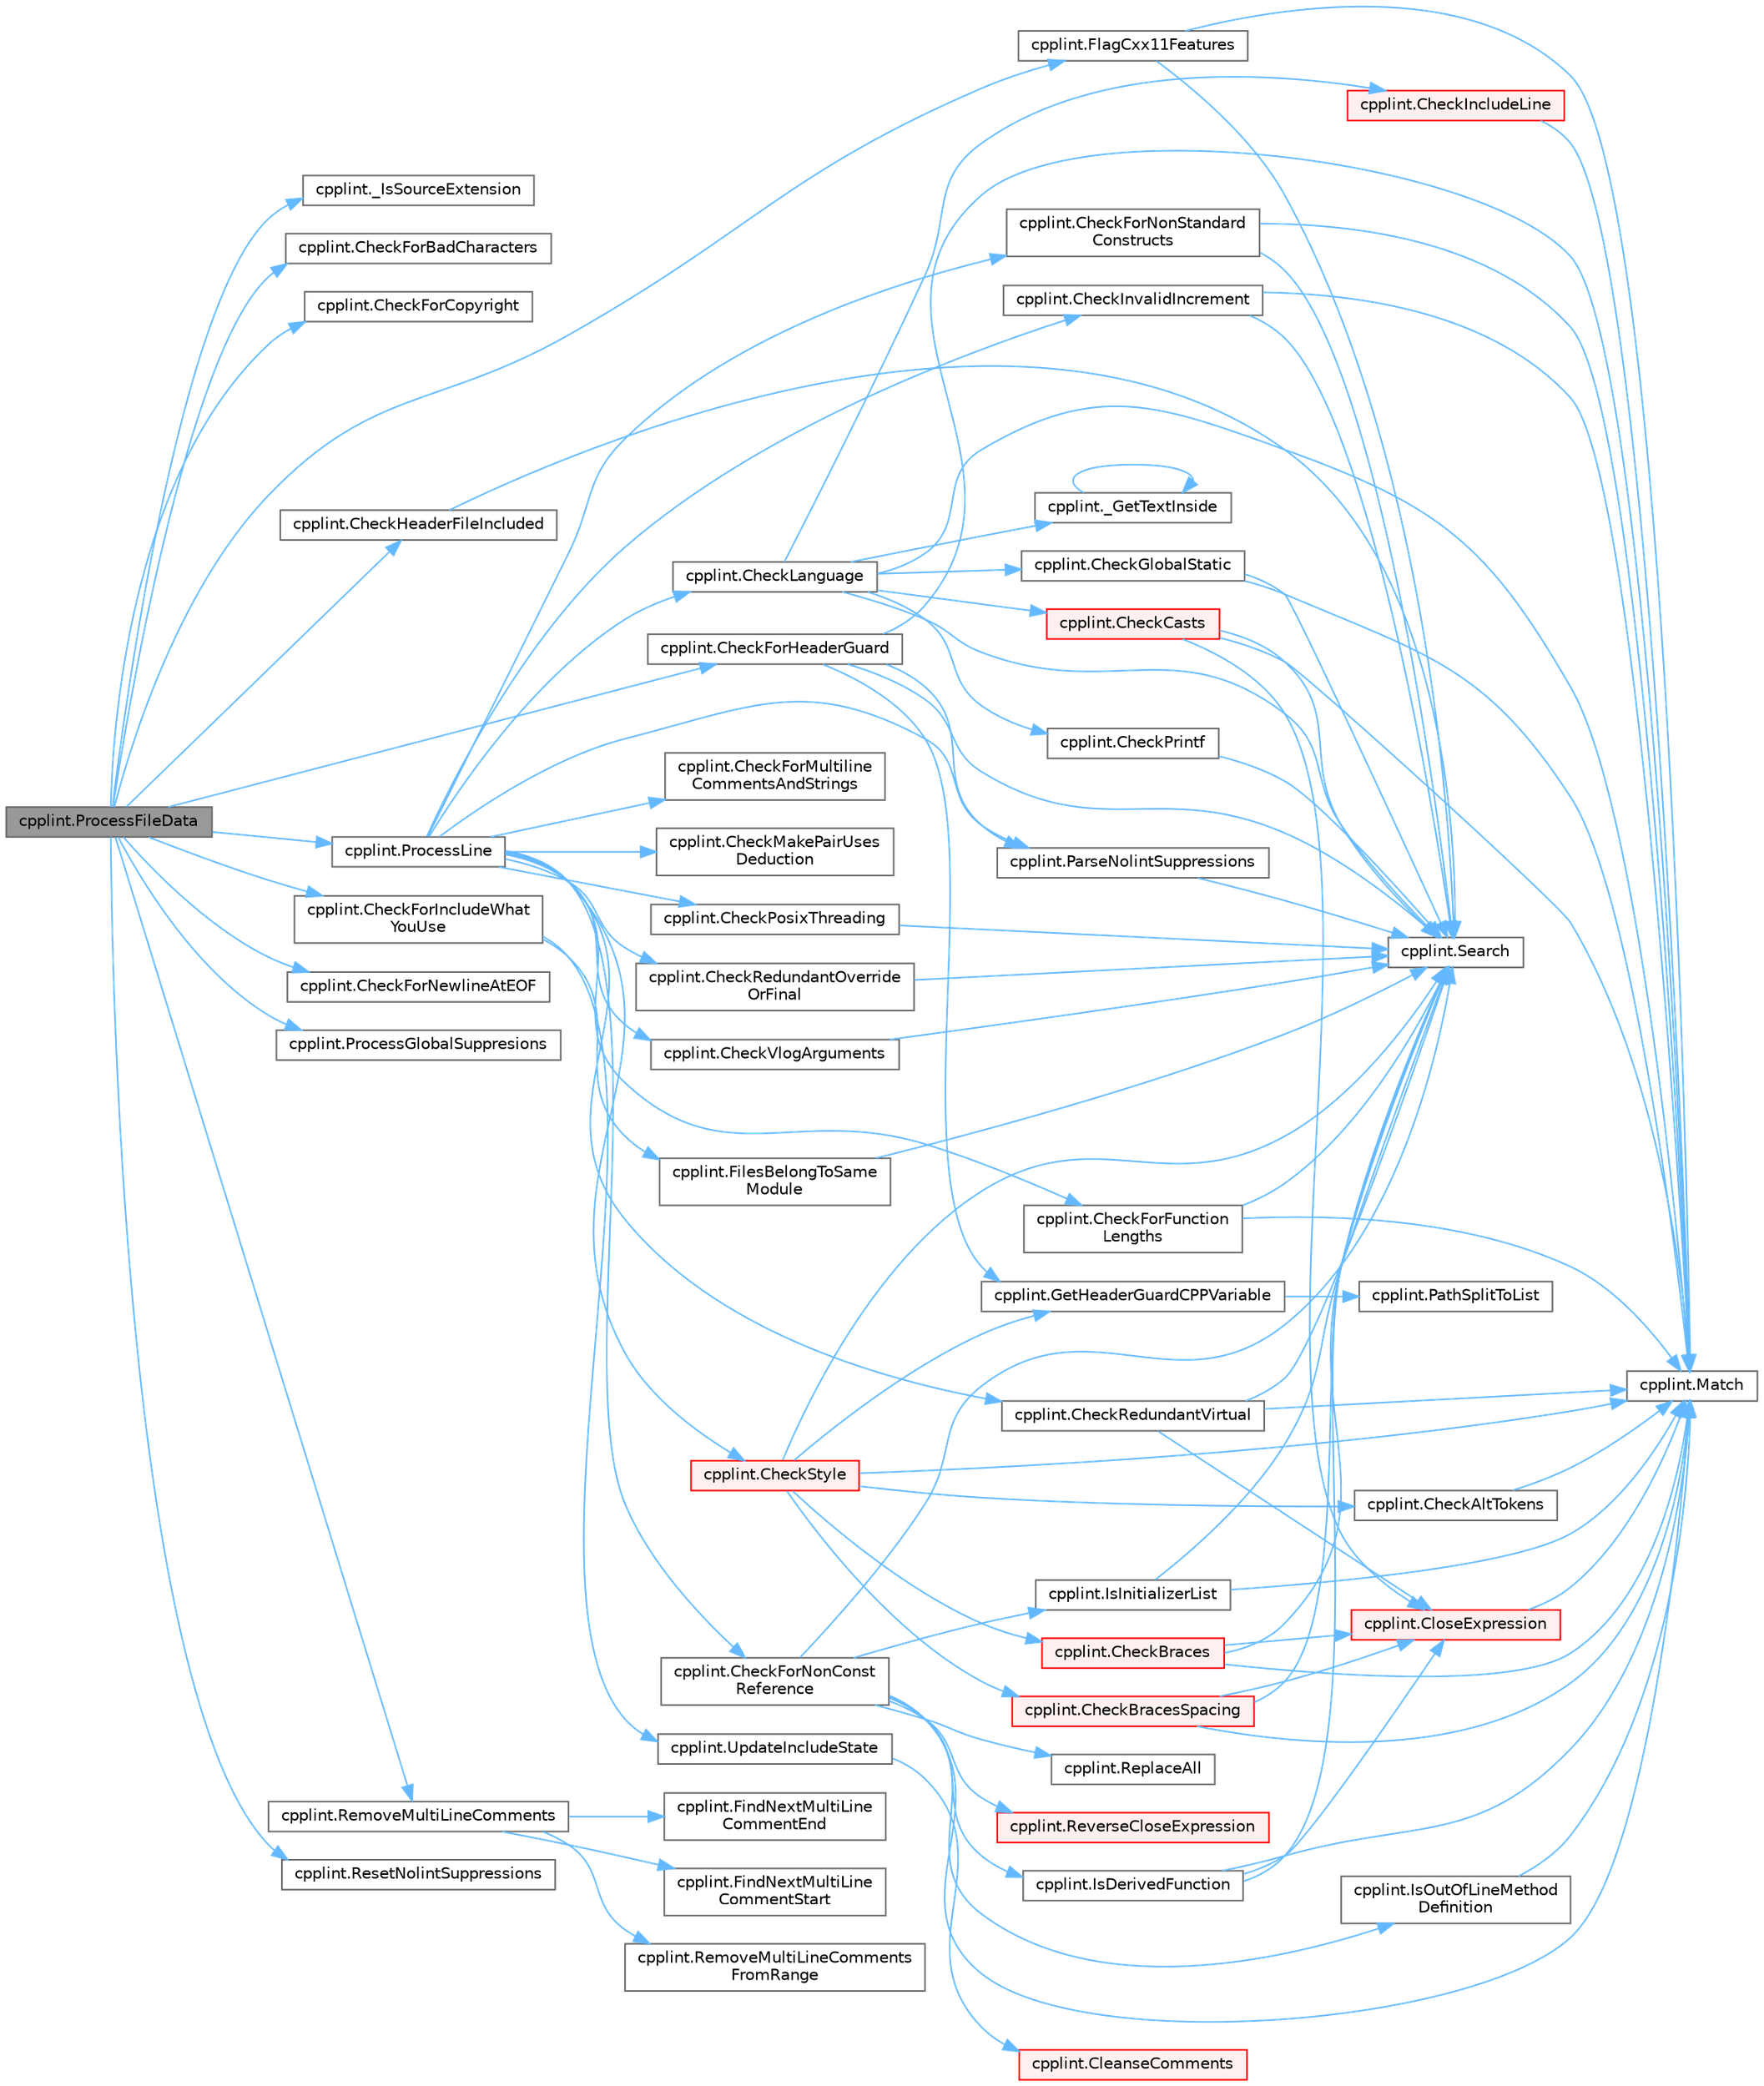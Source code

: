 digraph "cpplint.ProcessFileData"
{
 // LATEX_PDF_SIZE
  bgcolor="transparent";
  edge [fontname=Helvetica,fontsize=10,labelfontname=Helvetica,labelfontsize=10];
  node [fontname=Helvetica,fontsize=10,shape=box,height=0.2,width=0.4];
  rankdir="LR";
  Node1 [id="Node000001",label="cpplint.ProcessFileData",height=0.2,width=0.4,color="gray40", fillcolor="grey60", style="filled", fontcolor="black",tooltip=" "];
  Node1 -> Node2 [id="edge1_Node000001_Node000002",color="steelblue1",style="solid",tooltip=" "];
  Node2 [id="Node000002",label="cpplint._IsSourceExtension",height=0.2,width=0.4,color="grey40", fillcolor="white", style="filled",URL="$namespacecpplint.html#aa418f429ad1c4cbe4a3fcaf4d308d1a9",tooltip=" "];
  Node1 -> Node3 [id="edge2_Node000001_Node000003",color="steelblue1",style="solid",tooltip=" "];
  Node3 [id="Node000003",label="cpplint.CheckForBadCharacters",height=0.2,width=0.4,color="grey40", fillcolor="white", style="filled",URL="$namespacecpplint.html#a39de0ae95d3e2e2ded6fa6a102dc4a87",tooltip=" "];
  Node1 -> Node4 [id="edge3_Node000001_Node000004",color="steelblue1",style="solid",tooltip=" "];
  Node4 [id="Node000004",label="cpplint.CheckForCopyright",height=0.2,width=0.4,color="grey40", fillcolor="white", style="filled",URL="$namespacecpplint.html#a3210a6bdb9b5e5816bae844438e46175",tooltip=" "];
  Node1 -> Node5 [id="edge4_Node000001_Node000005",color="steelblue1",style="solid",tooltip=" "];
  Node5 [id="Node000005",label="cpplint.CheckForHeaderGuard",height=0.2,width=0.4,color="grey40", fillcolor="white", style="filled",URL="$namespacecpplint.html#a7c35b84495b8a833fbd59b95d73565d4",tooltip=" "];
  Node5 -> Node6 [id="edge5_Node000005_Node000006",color="steelblue1",style="solid",tooltip=" "];
  Node6 [id="Node000006",label="cpplint.GetHeaderGuardCPPVariable",height=0.2,width=0.4,color="grey40", fillcolor="white", style="filled",URL="$namespacecpplint.html#aceb05c1fabdb84a964be5853de8727c8",tooltip=" "];
  Node6 -> Node7 [id="edge6_Node000006_Node000007",color="steelblue1",style="solid",tooltip=" "];
  Node7 [id="Node000007",label="cpplint.PathSplitToList",height=0.2,width=0.4,color="grey40", fillcolor="white", style="filled",URL="$namespacecpplint.html#a7ad752dd62ed4ccfed7d956cf1b18f7e",tooltip=" "];
  Node5 -> Node8 [id="edge7_Node000005_Node000008",color="steelblue1",style="solid",tooltip=" "];
  Node8 [id="Node000008",label="cpplint.Match",height=0.2,width=0.4,color="grey40", fillcolor="white", style="filled",URL="$namespacecpplint.html#aa0db7290fc6bd23f44b6602a6ae22738",tooltip=" "];
  Node5 -> Node9 [id="edge8_Node000005_Node000009",color="steelblue1",style="solid",tooltip=" "];
  Node9 [id="Node000009",label="cpplint.ParseNolintSuppressions",height=0.2,width=0.4,color="grey40", fillcolor="white", style="filled",URL="$namespacecpplint.html#a22a0d25680a41ec23d754425a73e47c5",tooltip=" "];
  Node9 -> Node10 [id="edge9_Node000009_Node000010",color="steelblue1",style="solid",tooltip=" "];
  Node10 [id="Node000010",label="cpplint.Search",height=0.2,width=0.4,color="grey40", fillcolor="white", style="filled",URL="$namespacecpplint.html#a515e256f8ccda50d15b9b7401f5264f7",tooltip=" "];
  Node5 -> Node10 [id="edge10_Node000005_Node000010",color="steelblue1",style="solid",tooltip=" "];
  Node1 -> Node11 [id="edge11_Node000001_Node000011",color="steelblue1",style="solid",tooltip=" "];
  Node11 [id="Node000011",label="cpplint.CheckForIncludeWhat\lYouUse",height=0.2,width=0.4,color="grey40", fillcolor="white", style="filled",URL="$namespacecpplint.html#a49b0c080fd4dcf8d6bcbf23ae65ff919",tooltip=" "];
  Node11 -> Node12 [id="edge12_Node000011_Node000012",color="steelblue1",style="solid",tooltip=" "];
  Node12 [id="Node000012",label="cpplint.FilesBelongToSame\lModule",height=0.2,width=0.4,color="grey40", fillcolor="white", style="filled",URL="$namespacecpplint.html#abc0b6c4f2dcd4338c7801f54da4ce480",tooltip=" "];
  Node12 -> Node10 [id="edge13_Node000012_Node000010",color="steelblue1",style="solid",tooltip=" "];
  Node11 -> Node13 [id="edge14_Node000011_Node000013",color="steelblue1",style="solid",tooltip=" "];
  Node13 [id="Node000013",label="cpplint.UpdateIncludeState",height=0.2,width=0.4,color="grey40", fillcolor="white", style="filled",URL="$namespacecpplint.html#a11bfdc00ed9bd66b16c882b930a6762b",tooltip=" "];
  Node13 -> Node14 [id="edge15_Node000013_Node000014",color="steelblue1",style="solid",tooltip=" "];
  Node14 [id="Node000014",label="cpplint.CleanseComments",height=0.2,width=0.4,color="red", fillcolor="#FFF0F0", style="filled",URL="$namespacecpplint.html#ae9566310f2866027f14cc468ad85635a",tooltip=" "];
  Node1 -> Node16 [id="edge16_Node000001_Node000016",color="steelblue1",style="solid",tooltip=" "];
  Node16 [id="Node000016",label="cpplint.CheckForNewlineAtEOF",height=0.2,width=0.4,color="grey40", fillcolor="white", style="filled",URL="$namespacecpplint.html#a5cc00552ef046cd3108add1d7bac4a0c",tooltip=" "];
  Node1 -> Node17 [id="edge17_Node000001_Node000017",color="steelblue1",style="solid",tooltip=" "];
  Node17 [id="Node000017",label="cpplint.CheckHeaderFileIncluded",height=0.2,width=0.4,color="grey40", fillcolor="white", style="filled",URL="$namespacecpplint.html#a3d8106f98be69e8a21ecd52b2c1a01ad",tooltip=" "];
  Node17 -> Node10 [id="edge18_Node000017_Node000010",color="steelblue1",style="solid",tooltip=" "];
  Node1 -> Node18 [id="edge19_Node000001_Node000018",color="steelblue1",style="solid",tooltip=" "];
  Node18 [id="Node000018",label="cpplint.FlagCxx11Features",height=0.2,width=0.4,color="grey40", fillcolor="white", style="filled",URL="$namespacecpplint.html#ab8abca70d25e2e8981eaacecd6b56c1f",tooltip=" "];
  Node18 -> Node8 [id="edge20_Node000018_Node000008",color="steelblue1",style="solid",tooltip=" "];
  Node18 -> Node10 [id="edge21_Node000018_Node000010",color="steelblue1",style="solid",tooltip=" "];
  Node1 -> Node19 [id="edge22_Node000001_Node000019",color="steelblue1",style="solid",tooltip=" "];
  Node19 [id="Node000019",label="cpplint.ProcessGlobalSuppresions",height=0.2,width=0.4,color="grey40", fillcolor="white", style="filled",URL="$namespacecpplint.html#a084823b16c0140d867262fd987ab204a",tooltip=" "];
  Node1 -> Node20 [id="edge23_Node000001_Node000020",color="steelblue1",style="solid",tooltip=" "];
  Node20 [id="Node000020",label="cpplint.ProcessLine",height=0.2,width=0.4,color="grey40", fillcolor="white", style="filled",URL="$namespacecpplint.html#a60ab7d00cbd976925382b70bbf1fb2cf",tooltip=" "];
  Node20 -> Node21 [id="edge24_Node000020_Node000021",color="steelblue1",style="solid",tooltip=" "];
  Node21 [id="Node000021",label="cpplint.CheckForFunction\lLengths",height=0.2,width=0.4,color="grey40", fillcolor="white", style="filled",URL="$namespacecpplint.html#a9e87dae35aa33cf4a0db1efd1a6fcb47",tooltip=" "];
  Node21 -> Node8 [id="edge25_Node000021_Node000008",color="steelblue1",style="solid",tooltip=" "];
  Node21 -> Node10 [id="edge26_Node000021_Node000010",color="steelblue1",style="solid",tooltip=" "];
  Node20 -> Node22 [id="edge27_Node000020_Node000022",color="steelblue1",style="solid",tooltip=" "];
  Node22 [id="Node000022",label="cpplint.CheckForMultiline\lCommentsAndStrings",height=0.2,width=0.4,color="grey40", fillcolor="white", style="filled",URL="$namespacecpplint.html#ad01bedd4e81f95d268bd8d57b7a0b25c",tooltip=" "];
  Node20 -> Node23 [id="edge28_Node000020_Node000023",color="steelblue1",style="solid",tooltip=" "];
  Node23 [id="Node000023",label="cpplint.CheckForNonConst\lReference",height=0.2,width=0.4,color="grey40", fillcolor="white", style="filled",URL="$namespacecpplint.html#a35d793d3e6da45146d45569fc82e0350",tooltip=" "];
  Node23 -> Node24 [id="edge29_Node000023_Node000024",color="steelblue1",style="solid",tooltip=" "];
  Node24 [id="Node000024",label="cpplint.IsDerivedFunction",height=0.2,width=0.4,color="grey40", fillcolor="white", style="filled",URL="$namespacecpplint.html#aaa385f3280ce7c3f7bf64b52918028ca",tooltip=" "];
  Node24 -> Node25 [id="edge30_Node000024_Node000025",color="steelblue1",style="solid",tooltip=" "];
  Node25 [id="Node000025",label="cpplint.CloseExpression",height=0.2,width=0.4,color="red", fillcolor="#FFF0F0", style="filled",URL="$namespacecpplint.html#a1b6021bb43f15b2ba6d35664a529b9b2",tooltip=" "];
  Node25 -> Node8 [id="edge31_Node000025_Node000008",color="steelblue1",style="solid",tooltip=" "];
  Node24 -> Node8 [id="edge32_Node000024_Node000008",color="steelblue1",style="solid",tooltip=" "];
  Node24 -> Node10 [id="edge33_Node000024_Node000010",color="steelblue1",style="solid",tooltip=" "];
  Node23 -> Node27 [id="edge34_Node000023_Node000027",color="steelblue1",style="solid",tooltip=" "];
  Node27 [id="Node000027",label="cpplint.IsInitializerList",height=0.2,width=0.4,color="grey40", fillcolor="white", style="filled",URL="$namespacecpplint.html#a5e7367ed60644c827b59d023706c4b8a",tooltip=" "];
  Node27 -> Node8 [id="edge35_Node000027_Node000008",color="steelblue1",style="solid",tooltip=" "];
  Node27 -> Node10 [id="edge36_Node000027_Node000010",color="steelblue1",style="solid",tooltip=" "];
  Node23 -> Node28 [id="edge37_Node000023_Node000028",color="steelblue1",style="solid",tooltip=" "];
  Node28 [id="Node000028",label="cpplint.IsOutOfLineMethod\lDefinition",height=0.2,width=0.4,color="grey40", fillcolor="white", style="filled",URL="$namespacecpplint.html#a55f142e3a1b61d2c3b39895bd48c5d94",tooltip=" "];
  Node28 -> Node8 [id="edge38_Node000028_Node000008",color="steelblue1",style="solid",tooltip=" "];
  Node23 -> Node8 [id="edge39_Node000023_Node000008",color="steelblue1",style="solid",tooltip=" "];
  Node23 -> Node29 [id="edge40_Node000023_Node000029",color="steelblue1",style="solid",tooltip=" "];
  Node29 [id="Node000029",label="cpplint.ReplaceAll",height=0.2,width=0.4,color="grey40", fillcolor="white", style="filled",URL="$namespacecpplint.html#a4524ac0ff2e171cef865a36f535495ed",tooltip=" "];
  Node23 -> Node30 [id="edge41_Node000023_Node000030",color="steelblue1",style="solid",tooltip=" "];
  Node30 [id="Node000030",label="cpplint.ReverseCloseExpression",height=0.2,width=0.4,color="red", fillcolor="#FFF0F0", style="filled",URL="$namespacecpplint.html#a6334cf8e2b362b9cc6f28fb84a3cef48",tooltip=" "];
  Node23 -> Node10 [id="edge42_Node000023_Node000010",color="steelblue1",style="solid",tooltip=" "];
  Node20 -> Node32 [id="edge43_Node000020_Node000032",color="steelblue1",style="solid",tooltip=" "];
  Node32 [id="Node000032",label="cpplint.CheckForNonStandard\lConstructs",height=0.2,width=0.4,color="grey40", fillcolor="white", style="filled",URL="$namespacecpplint.html#ab89b1ea3024934600c0e44e58c0ee681",tooltip=" "];
  Node32 -> Node8 [id="edge44_Node000032_Node000008",color="steelblue1",style="solid",tooltip=" "];
  Node32 -> Node10 [id="edge45_Node000032_Node000010",color="steelblue1",style="solid",tooltip=" "];
  Node20 -> Node33 [id="edge46_Node000020_Node000033",color="steelblue1",style="solid",tooltip=" "];
  Node33 [id="Node000033",label="cpplint.CheckInvalidIncrement",height=0.2,width=0.4,color="grey40", fillcolor="white", style="filled",URL="$namespacecpplint.html#ad620dc29deab204431ab36e441945c0b",tooltip=" "];
  Node33 -> Node8 [id="edge47_Node000033_Node000008",color="steelblue1",style="solid",tooltip=" "];
  Node33 -> Node10 [id="edge48_Node000033_Node000010",color="steelblue1",style="solid",tooltip=" "];
  Node20 -> Node34 [id="edge49_Node000020_Node000034",color="steelblue1",style="solid",tooltip=" "];
  Node34 [id="Node000034",label="cpplint.CheckLanguage",height=0.2,width=0.4,color="grey40", fillcolor="white", style="filled",URL="$namespacecpplint.html#aeb451d66a076ed2f6bdd4fa4e5189fc5",tooltip=" "];
  Node34 -> Node35 [id="edge50_Node000034_Node000035",color="steelblue1",style="solid",tooltip=" "];
  Node35 [id="Node000035",label="cpplint._GetTextInside",height=0.2,width=0.4,color="grey40", fillcolor="white", style="filled",URL="$namespacecpplint.html#ad9b398db6acf917691203d15dc765d11",tooltip=" "];
  Node35 -> Node35 [id="edge51_Node000035_Node000035",color="steelblue1",style="solid",tooltip=" "];
  Node34 -> Node36 [id="edge52_Node000034_Node000036",color="steelblue1",style="solid",tooltip=" "];
  Node36 [id="Node000036",label="cpplint.CheckCasts",height=0.2,width=0.4,color="red", fillcolor="#FFF0F0", style="filled",URL="$namespacecpplint.html#a4623b4bbd2b8b5e9bd9fb344899dac98",tooltip=" "];
  Node36 -> Node25 [id="edge53_Node000036_Node000025",color="steelblue1",style="solid",tooltip=" "];
  Node36 -> Node8 [id="edge54_Node000036_Node000008",color="steelblue1",style="solid",tooltip=" "];
  Node36 -> Node10 [id="edge55_Node000036_Node000010",color="steelblue1",style="solid",tooltip=" "];
  Node34 -> Node39 [id="edge56_Node000034_Node000039",color="steelblue1",style="solid",tooltip=" "];
  Node39 [id="Node000039",label="cpplint.CheckGlobalStatic",height=0.2,width=0.4,color="grey40", fillcolor="white", style="filled",URL="$namespacecpplint.html#a1f3918b9a5d2eeb29c905c2a5f26370e",tooltip=" "];
  Node39 -> Node8 [id="edge57_Node000039_Node000008",color="steelblue1",style="solid",tooltip=" "];
  Node39 -> Node10 [id="edge58_Node000039_Node000010",color="steelblue1",style="solid",tooltip=" "];
  Node34 -> Node40 [id="edge59_Node000034_Node000040",color="steelblue1",style="solid",tooltip=" "];
  Node40 [id="Node000040",label="cpplint.CheckIncludeLine",height=0.2,width=0.4,color="red", fillcolor="#FFF0F0", style="filled",URL="$namespacecpplint.html#a250112a79030e6bfd18609fe46eed793",tooltip=" "];
  Node40 -> Node8 [id="edge60_Node000040_Node000008",color="steelblue1",style="solid",tooltip=" "];
  Node34 -> Node43 [id="edge61_Node000034_Node000043",color="steelblue1",style="solid",tooltip=" "];
  Node43 [id="Node000043",label="cpplint.CheckPrintf",height=0.2,width=0.4,color="grey40", fillcolor="white", style="filled",URL="$namespacecpplint.html#a838fe53c34209d10266e4d74c34bc048",tooltip=" "];
  Node43 -> Node10 [id="edge62_Node000043_Node000010",color="steelblue1",style="solid",tooltip=" "];
  Node34 -> Node8 [id="edge63_Node000034_Node000008",color="steelblue1",style="solid",tooltip=" "];
  Node34 -> Node10 [id="edge64_Node000034_Node000010",color="steelblue1",style="solid",tooltip=" "];
  Node20 -> Node44 [id="edge65_Node000020_Node000044",color="steelblue1",style="solid",tooltip=" "];
  Node44 [id="Node000044",label="cpplint.CheckMakePairUses\lDeduction",height=0.2,width=0.4,color="grey40", fillcolor="white", style="filled",URL="$namespacecpplint.html#a160d59a445050df2d3888e2d780e8fef",tooltip=" "];
  Node20 -> Node45 [id="edge66_Node000020_Node000045",color="steelblue1",style="solid",tooltip=" "];
  Node45 [id="Node000045",label="cpplint.CheckPosixThreading",height=0.2,width=0.4,color="grey40", fillcolor="white", style="filled",URL="$namespacecpplint.html#a62a1c760ac463a5cd71f01acafd34b75",tooltip=" "];
  Node45 -> Node10 [id="edge67_Node000045_Node000010",color="steelblue1",style="solid",tooltip=" "];
  Node20 -> Node46 [id="edge68_Node000020_Node000046",color="steelblue1",style="solid",tooltip=" "];
  Node46 [id="Node000046",label="cpplint.CheckRedundantOverride\lOrFinal",height=0.2,width=0.4,color="grey40", fillcolor="white", style="filled",URL="$namespacecpplint.html#ad7a61c4e3bd44612340ce58923ed3d9a",tooltip=" "];
  Node46 -> Node10 [id="edge69_Node000046_Node000010",color="steelblue1",style="solid",tooltip=" "];
  Node20 -> Node47 [id="edge70_Node000020_Node000047",color="steelblue1",style="solid",tooltip=" "];
  Node47 [id="Node000047",label="cpplint.CheckRedundantVirtual",height=0.2,width=0.4,color="grey40", fillcolor="white", style="filled",URL="$namespacecpplint.html#a4ed66a67812b6822f2d63dfa8b8ae2fa",tooltip=" "];
  Node47 -> Node25 [id="edge71_Node000047_Node000025",color="steelblue1",style="solid",tooltip=" "];
  Node47 -> Node8 [id="edge72_Node000047_Node000008",color="steelblue1",style="solid",tooltip=" "];
  Node47 -> Node10 [id="edge73_Node000047_Node000010",color="steelblue1",style="solid",tooltip=" "];
  Node20 -> Node48 [id="edge74_Node000020_Node000048",color="steelblue1",style="solid",tooltip=" "];
  Node48 [id="Node000048",label="cpplint.CheckStyle",height=0.2,width=0.4,color="red", fillcolor="#FFF0F0", style="filled",URL="$namespacecpplint.html#a2ce48db291ac037321d21b3ba3f70066",tooltip=" "];
  Node48 -> Node49 [id="edge75_Node000048_Node000049",color="steelblue1",style="solid",tooltip=" "];
  Node49 [id="Node000049",label="cpplint.CheckAltTokens",height=0.2,width=0.4,color="grey40", fillcolor="white", style="filled",URL="$namespacecpplint.html#ad699a22c8e9221bcc8395d7a47fe30dc",tooltip=" "];
  Node49 -> Node8 [id="edge76_Node000049_Node000008",color="steelblue1",style="solid",tooltip=" "];
  Node48 -> Node50 [id="edge77_Node000048_Node000050",color="steelblue1",style="solid",tooltip=" "];
  Node50 [id="Node000050",label="cpplint.CheckBraces",height=0.2,width=0.4,color="red", fillcolor="#FFF0F0", style="filled",URL="$namespacecpplint.html#aafc4fb5ea490272ca6a006b9e9a1b21f",tooltip=" "];
  Node50 -> Node25 [id="edge78_Node000050_Node000025",color="steelblue1",style="solid",tooltip=" "];
  Node50 -> Node8 [id="edge79_Node000050_Node000008",color="steelblue1",style="solid",tooltip=" "];
  Node50 -> Node10 [id="edge80_Node000050_Node000010",color="steelblue1",style="solid",tooltip=" "];
  Node48 -> Node57 [id="edge81_Node000048_Node000057",color="steelblue1",style="solid",tooltip=" "];
  Node57 [id="Node000057",label="cpplint.CheckBracesSpacing",height=0.2,width=0.4,color="red", fillcolor="#FFF0F0", style="filled",URL="$namespacecpplint.html#a07255613814f8e6a67d706c97d579d12",tooltip=" "];
  Node57 -> Node25 [id="edge82_Node000057_Node000025",color="steelblue1",style="solid",tooltip=" "];
  Node57 -> Node8 [id="edge83_Node000057_Node000008",color="steelblue1",style="solid",tooltip=" "];
  Node57 -> Node10 [id="edge84_Node000057_Node000010",color="steelblue1",style="solid",tooltip=" "];
  Node48 -> Node6 [id="edge85_Node000048_Node000006",color="steelblue1",style="solid",tooltip=" "];
  Node48 -> Node8 [id="edge86_Node000048_Node000008",color="steelblue1",style="solid",tooltip=" "];
  Node48 -> Node10 [id="edge87_Node000048_Node000010",color="steelblue1",style="solid",tooltip=" "];
  Node20 -> Node70 [id="edge88_Node000020_Node000070",color="steelblue1",style="solid",tooltip=" "];
  Node70 [id="Node000070",label="cpplint.CheckVlogArguments",height=0.2,width=0.4,color="grey40", fillcolor="white", style="filled",URL="$namespacecpplint.html#a7ea52ecef1fdc9fe7a212b80fabfcdbe",tooltip=" "];
  Node70 -> Node10 [id="edge89_Node000070_Node000010",color="steelblue1",style="solid",tooltip=" "];
  Node20 -> Node9 [id="edge90_Node000020_Node000009",color="steelblue1",style="solid",tooltip=" "];
  Node1 -> Node71 [id="edge91_Node000001_Node000071",color="steelblue1",style="solid",tooltip=" "];
  Node71 [id="Node000071",label="cpplint.RemoveMultiLineComments",height=0.2,width=0.4,color="grey40", fillcolor="white", style="filled",URL="$namespacecpplint.html#acca753613a04062aff9acefc4ce2c78b",tooltip=" "];
  Node71 -> Node72 [id="edge92_Node000071_Node000072",color="steelblue1",style="solid",tooltip=" "];
  Node72 [id="Node000072",label="cpplint.FindNextMultiLine\lCommentEnd",height=0.2,width=0.4,color="grey40", fillcolor="white", style="filled",URL="$namespacecpplint.html#a3e5bc72462a25a21e0d312263901ce01",tooltip=" "];
  Node71 -> Node73 [id="edge93_Node000071_Node000073",color="steelblue1",style="solid",tooltip=" "];
  Node73 [id="Node000073",label="cpplint.FindNextMultiLine\lCommentStart",height=0.2,width=0.4,color="grey40", fillcolor="white", style="filled",URL="$namespacecpplint.html#a3da19fcc995011176b2b3a8a4bc09090",tooltip=" "];
  Node71 -> Node74 [id="edge94_Node000071_Node000074",color="steelblue1",style="solid",tooltip=" "];
  Node74 [id="Node000074",label="cpplint.RemoveMultiLineComments\lFromRange",height=0.2,width=0.4,color="grey40", fillcolor="white", style="filled",URL="$namespacecpplint.html#a783d0e506730eb397484525ff9631d09",tooltip=" "];
  Node1 -> Node75 [id="edge95_Node000001_Node000075",color="steelblue1",style="solid",tooltip=" "];
  Node75 [id="Node000075",label="cpplint.ResetNolintSuppressions",height=0.2,width=0.4,color="grey40", fillcolor="white", style="filled",URL="$namespacecpplint.html#ab57355a5b2189a15ef03ab6bdecd5838",tooltip=" "];
}
